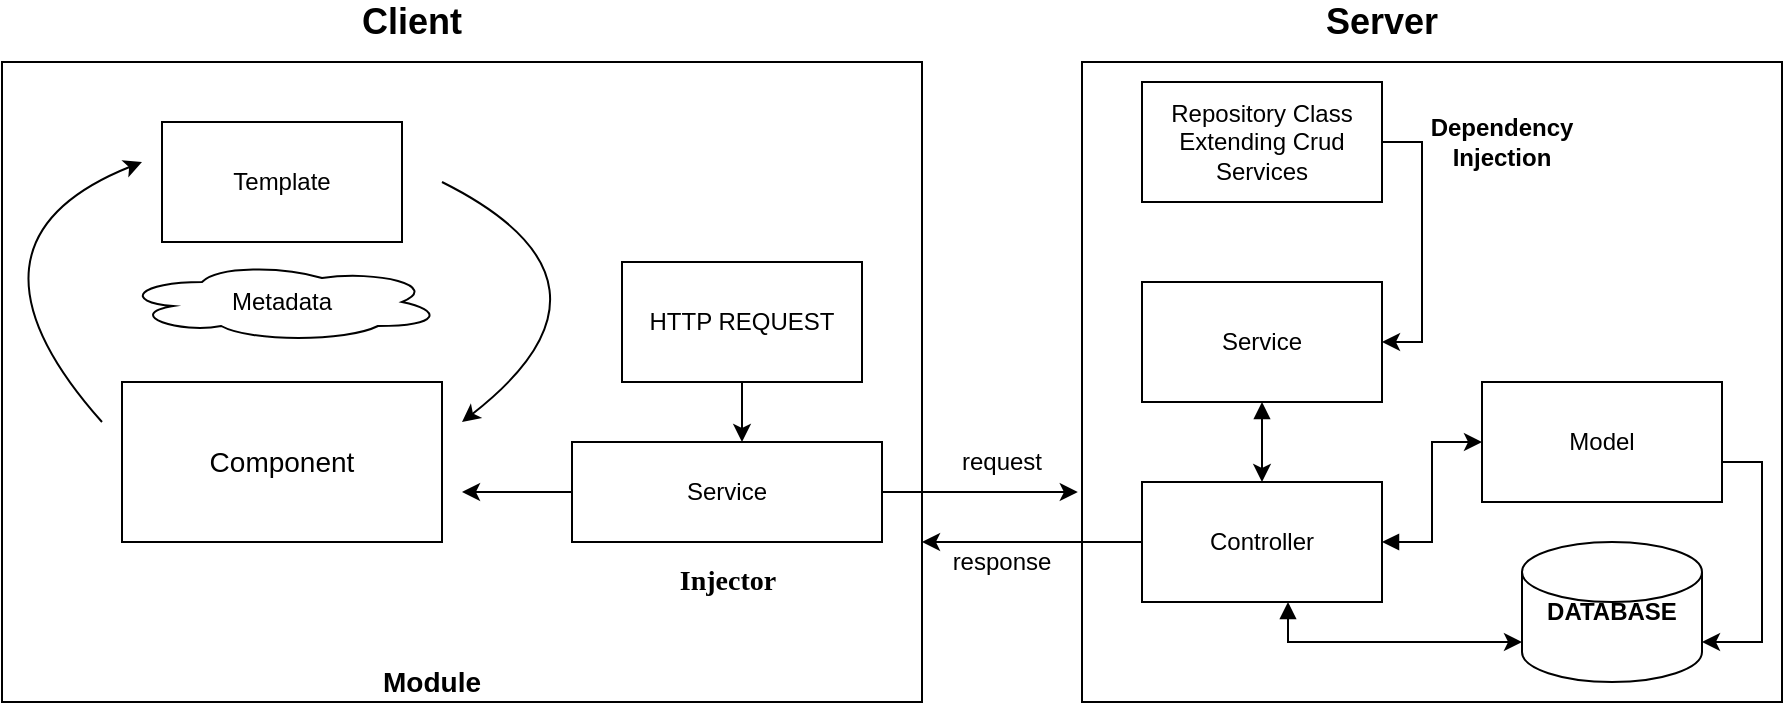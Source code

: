 <mxfile version="13.6.2" type="device"><diagram id="B0hhtq_7qCHPk_naG4x1" name="Page-1"><mxGraphModel dx="868" dy="520" grid="1" gridSize="10" guides="1" tooltips="1" connect="1" arrows="1" fold="1" page="1" pageScale="1" pageWidth="850" pageHeight="1100" math="0" shadow="0"><root><mxCell id="0"/><mxCell id="1" parent="0"/><mxCell id="htHf24yY7z81XAs_8tnN-10" value="" style="rounded=0;whiteSpace=wrap;html=1;shadow=0;" vertex="1" parent="1"><mxGeometry x="20" y="80" width="460" height="320" as="geometry"/></mxCell><mxCell id="htHf24yY7z81XAs_8tnN-2" value="&lt;font style=&quot;font-size: 14px&quot;&gt;Component&lt;/font&gt;" style="rounded=0;whiteSpace=wrap;html=1;" vertex="1" parent="1"><mxGeometry x="80" y="240" width="160" height="80" as="geometry"/></mxCell><mxCell id="htHf24yY7z81XAs_8tnN-3" value="Template" style="rounded=0;whiteSpace=wrap;html=1;" vertex="1" parent="1"><mxGeometry x="100" y="110" width="120" height="60" as="geometry"/></mxCell><mxCell id="htHf24yY7z81XAs_8tnN-4" value="" style="curved=1;endArrow=classic;html=1;" edge="1" parent="1"><mxGeometry width="50" height="50" relative="1" as="geometry"><mxPoint x="240" y="140" as="sourcePoint"/><mxPoint x="250" y="260" as="targetPoint"/><Array as="points"><mxPoint x="340" y="190"/></Array></mxGeometry></mxCell><mxCell id="htHf24yY7z81XAs_8tnN-5" value="" style="curved=1;endArrow=classic;html=1;" edge="1" parent="1"><mxGeometry width="50" height="50" relative="1" as="geometry"><mxPoint x="70" y="260" as="sourcePoint"/><mxPoint x="90" y="130" as="targetPoint"/><Array as="points"><mxPoint x="-10" y="170"/></Array></mxGeometry></mxCell><mxCell id="htHf24yY7z81XAs_8tnN-6" value="Metadata" style="ellipse;shape=cloud;whiteSpace=wrap;html=1;" vertex="1" parent="1"><mxGeometry x="80" y="180" width="160" height="40" as="geometry"/></mxCell><mxCell id="htHf24yY7z81XAs_8tnN-9" style="edgeStyle=orthogonalEdgeStyle;rounded=0;orthogonalLoop=1;jettySize=auto;html=1;" edge="1" parent="1" source="htHf24yY7z81XAs_8tnN-7"><mxGeometry relative="1" as="geometry"><mxPoint x="250" y="295" as="targetPoint"/></mxGeometry></mxCell><mxCell id="htHf24yY7z81XAs_8tnN-31" style="edgeStyle=orthogonalEdgeStyle;rounded=0;orthogonalLoop=1;jettySize=auto;html=1;entryX=-0.006;entryY=0.672;entryDx=0;entryDy=0;entryPerimeter=0;startArrow=none;startFill=0;" edge="1" parent="1" source="htHf24yY7z81XAs_8tnN-7" target="htHf24yY7z81XAs_8tnN-13"><mxGeometry relative="1" as="geometry"/></mxCell><mxCell id="htHf24yY7z81XAs_8tnN-7" value="Service" style="rounded=0;whiteSpace=wrap;html=1;" vertex="1" parent="1"><mxGeometry x="305" y="270" width="155" height="50" as="geometry"/></mxCell><mxCell id="htHf24yY7z81XAs_8tnN-8" value="&lt;font face=&quot;Comic Sans MS&quot; style=&quot;font-size: 14px&quot;&gt;&lt;b&gt;Injector&lt;/b&gt;&lt;/font&gt;" style="text;html=1;strokeColor=none;fillColor=none;align=center;verticalAlign=middle;whiteSpace=wrap;rounded=0;" vertex="1" parent="1"><mxGeometry x="348.75" y="330" width="67.5" height="20" as="geometry"/></mxCell><mxCell id="htHf24yY7z81XAs_8tnN-11" value="&lt;font style=&quot;font-size: 14px&quot;&gt;&lt;b&gt;Module&lt;/b&gt;&lt;/font&gt;" style="text;html=1;strokeColor=none;fillColor=none;align=center;verticalAlign=middle;whiteSpace=wrap;rounded=0;shadow=0;" vertex="1" parent="1"><mxGeometry x="200" y="380" width="70" height="20" as="geometry"/></mxCell><mxCell id="htHf24yY7z81XAs_8tnN-12" value="&lt;span style=&quot;font-size: 18px&quot;&gt;&lt;b&gt;Client&lt;/b&gt;&lt;/span&gt;" style="text;html=1;strokeColor=none;fillColor=none;align=center;verticalAlign=middle;whiteSpace=wrap;rounded=0;shadow=0;" vertex="1" parent="1"><mxGeometry x="170" y="50" width="110" height="20" as="geometry"/></mxCell><mxCell id="htHf24yY7z81XAs_8tnN-13" value="" style="rounded=0;whiteSpace=wrap;html=1;shadow=0;" vertex="1" parent="1"><mxGeometry x="560" y="80" width="350" height="320" as="geometry"/></mxCell><mxCell id="htHf24yY7z81XAs_8tnN-14" value="&lt;font style=&quot;font-size: 18px&quot;&gt;&lt;b&gt;Server&lt;/b&gt;&lt;/font&gt;" style="text;html=1;strokeColor=none;fillColor=none;align=center;verticalAlign=middle;whiteSpace=wrap;rounded=0;shadow=0;" vertex="1" parent="1"><mxGeometry x="690" y="50" width="40" height="20" as="geometry"/></mxCell><mxCell id="htHf24yY7z81XAs_8tnN-25" style="edgeStyle=orthogonalEdgeStyle;rounded=0;orthogonalLoop=1;jettySize=auto;html=1;entryX=0;entryY=0.5;entryDx=0;entryDy=0;startArrow=block;startFill=1;" edge="1" parent="1" source="htHf24yY7z81XAs_8tnN-15" target="htHf24yY7z81XAs_8tnN-21"><mxGeometry relative="1" as="geometry"/></mxCell><mxCell id="htHf24yY7z81XAs_8tnN-26" style="edgeStyle=orthogonalEdgeStyle;rounded=0;orthogonalLoop=1;jettySize=auto;html=1;startArrow=block;startFill=1;" edge="1" parent="1" target="htHf24yY7z81XAs_8tnN-23"><mxGeometry relative="1" as="geometry"><mxPoint x="663" y="350" as="sourcePoint"/><Array as="points"><mxPoint x="663" y="370"/></Array></mxGeometry></mxCell><mxCell id="htHf24yY7z81XAs_8tnN-34" value="" style="edgeStyle=orthogonalEdgeStyle;rounded=0;orthogonalLoop=1;jettySize=auto;html=1;startArrow=none;startFill=0;entryX=1;entryY=0.75;entryDx=0;entryDy=0;" edge="1" parent="1" source="htHf24yY7z81XAs_8tnN-15" target="htHf24yY7z81XAs_8tnN-10"><mxGeometry relative="1" as="geometry"/></mxCell><mxCell id="htHf24yY7z81XAs_8tnN-15" value="Controller" style="rounded=0;whiteSpace=wrap;html=1;shadow=0;" vertex="1" parent="1"><mxGeometry x="590" y="290" width="120" height="60" as="geometry"/></mxCell><mxCell id="htHf24yY7z81XAs_8tnN-20" style="edgeStyle=orthogonalEdgeStyle;rounded=0;orthogonalLoop=1;jettySize=auto;html=1;startArrow=block;startFill=1;" edge="1" parent="1" source="htHf24yY7z81XAs_8tnN-16" target="htHf24yY7z81XAs_8tnN-15"><mxGeometry relative="1" as="geometry"/></mxCell><mxCell id="htHf24yY7z81XAs_8tnN-16" value="Service" style="rounded=0;whiteSpace=wrap;html=1;shadow=0;" vertex="1" parent="1"><mxGeometry x="590" y="190" width="120" height="60" as="geometry"/></mxCell><mxCell id="htHf24yY7z81XAs_8tnN-18" style="edgeStyle=orthogonalEdgeStyle;rounded=0;orthogonalLoop=1;jettySize=auto;html=1;entryX=1;entryY=0.5;entryDx=0;entryDy=0;exitX=1;exitY=0.5;exitDx=0;exitDy=0;" edge="1" parent="1" source="htHf24yY7z81XAs_8tnN-17" target="htHf24yY7z81XAs_8tnN-16"><mxGeometry relative="1" as="geometry"/></mxCell><mxCell id="htHf24yY7z81XAs_8tnN-17" value="Repository Class Extending Crud Services" style="rounded=0;whiteSpace=wrap;html=1;shadow=0;" vertex="1" parent="1"><mxGeometry x="590" y="90" width="120" height="60" as="geometry"/></mxCell><mxCell id="htHf24yY7z81XAs_8tnN-19" value="&lt;b&gt;Dependency Injection&lt;/b&gt;" style="text;html=1;strokeColor=none;fillColor=none;align=center;verticalAlign=middle;whiteSpace=wrap;rounded=0;shadow=0;" vertex="1" parent="1"><mxGeometry x="740" y="110" width="60" height="20" as="geometry"/></mxCell><mxCell id="htHf24yY7z81XAs_8tnN-24" style="edgeStyle=orthogonalEdgeStyle;rounded=0;orthogonalLoop=1;jettySize=auto;html=1;entryX=1;entryY=0.714;entryDx=0;entryDy=0;entryPerimeter=0;startArrow=none;startFill=0;" edge="1" parent="1" source="htHf24yY7z81XAs_8tnN-21" target="htHf24yY7z81XAs_8tnN-23"><mxGeometry relative="1" as="geometry"><Array as="points"><mxPoint x="900" y="280"/><mxPoint x="900" y="370"/></Array></mxGeometry></mxCell><mxCell id="htHf24yY7z81XAs_8tnN-21" value="Model" style="rounded=0;whiteSpace=wrap;html=1;shadow=0;" vertex="1" parent="1"><mxGeometry x="760" y="240" width="120" height="60" as="geometry"/></mxCell><mxCell id="htHf24yY7z81XAs_8tnN-23" value="&lt;b&gt;DATABASE&lt;/b&gt;" style="shape=cylinder2;whiteSpace=wrap;html=1;boundedLbl=1;backgroundOutline=1;size=15;shadow=0;" vertex="1" parent="1"><mxGeometry x="780" y="320" width="90" height="70" as="geometry"/></mxCell><mxCell id="htHf24yY7z81XAs_8tnN-30" value="" style="edgeStyle=orthogonalEdgeStyle;rounded=0;orthogonalLoop=1;jettySize=auto;html=1;startArrow=none;startFill=0;" edge="1" parent="1" source="htHf24yY7z81XAs_8tnN-27"><mxGeometry relative="1" as="geometry"><mxPoint x="390" y="270" as="targetPoint"/></mxGeometry></mxCell><mxCell id="htHf24yY7z81XAs_8tnN-27" value="HTTP REQUEST" style="rounded=0;whiteSpace=wrap;html=1;shadow=0;" vertex="1" parent="1"><mxGeometry x="330" y="180" width="120" height="60" as="geometry"/></mxCell><mxCell id="htHf24yY7z81XAs_8tnN-35" value="request" style="text;html=1;strokeColor=none;fillColor=none;align=center;verticalAlign=middle;whiteSpace=wrap;rounded=0;shadow=0;" vertex="1" parent="1"><mxGeometry x="500" y="270" width="40" height="20" as="geometry"/></mxCell><mxCell id="htHf24yY7z81XAs_8tnN-36" value="response" style="text;html=1;strokeColor=none;fillColor=none;align=center;verticalAlign=middle;whiteSpace=wrap;rounded=0;shadow=0;" vertex="1" parent="1"><mxGeometry x="500" y="320" width="40" height="20" as="geometry"/></mxCell></root></mxGraphModel></diagram></mxfile>